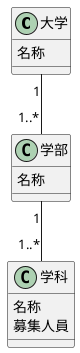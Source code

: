 @startuml

class 大学 {
  名称
}

class 学部 {
  名称
}

class 学科 {
  名称
  募集人員
}

大学 "1"--"1..*" 学部
学部 "1"--"1..*" 学科

@enduml
